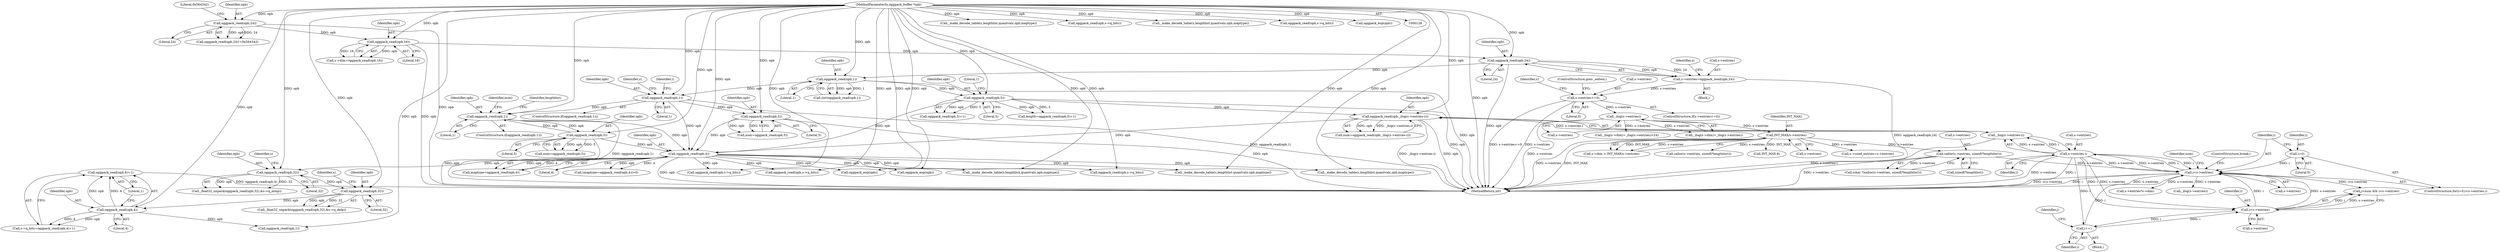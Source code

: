 digraph "0_Android_eeb4e45d5683f88488c083ecf142dc89bc3f0b47_8@API" {
"1000505" [label="(Call,oggpack_read(opb,4)+1)"];
"1000506" [label="(Call,oggpack_read(opb,4))"];
"1000494" [label="(Call,oggpack_read(opb,32))"];
"1000482" [label="(Call,oggpack_read(opb,32))"];
"1000472" [label="(Call,oggpack_read(opb,4))"];
"1000250" [label="(Call,oggpack_read(opb,1))"];
"1000229" [label="(Call,oggpack_read(opb,1))"];
"1000185" [label="(Call,oggpack_read(opb,24))"];
"1000160" [label="(Call,oggpack_read(opb,16))"];
"1000151" [label="(Call,oggpack_read(opb,24))"];
"1000129" [label="(MethodParameterIn,oggpack_buffer *opb)"];
"1000274" [label="(Call,oggpack_read(opb,5))"];
"1000267" [label="(Call,oggpack_read(opb,1))"];
"1000341" [label="(Call,oggpack_read(opb,5))"];
"1000381" [label="(Call,oggpack_read(opb,5))"];
"1000420" [label="(Call,oggpack_read(opb,_ilog(s->entries-i)))"];
"1000422" [label="(Call,_ilog(s->entries-i))"];
"1000423" [label="(Call,s->entries-i)"];
"1000411" [label="(Call,i<s->entries)"];
"1000441" [label="(Call,i<s->entries)"];
"1000449" [label="(Call,i++)"];
"1000408" [label="(Call,i=0)"];
"1000396" [label="(Call,calloc(s->entries, sizeof(*lengthlist)))"];
"1000220" [label="(Call,INT_MAX/s->entries)"];
"1000209" [label="(Call,_ilog(s->entries))"];
"1000189" [label="(Call,s->entries<=0)"];
"1000181" [label="(Call,s->entries=oggpack_read(opb,24))"];
"1000249" [label="(ControlStructure,if(oggpack_read(opb,1)))"];
"1000494" [label="(Call,oggpack_read(opb,32))"];
"1000189" [label="(Call,s->entries<=0)"];
"1000482" [label="(Call,oggpack_read(opb,32))"];
"1000382" [label="(Identifier,opb)"];
"1000274" [label="(Call,oggpack_read(opb,5))"];
"1000509" [label="(Literal,1)"];
"1000469" [label="(Call,(maptype=oggpack_read(opb,4))>0)"];
"1000449" [label="(Call,i++)"];
"1000506" [label="(Call,oggpack_read(opb,4))"];
"1000836" [label="(Call,oggpack_eop(opb))"];
"1000514" [label="(Call,oggpack_read(opb,1))"];
"1000230" [label="(Identifier,opb)"];
"1000191" [label="(Identifier,s)"];
"1000573" [label="(Call,_make_decode_table(s,lengthlist,quantvals,opb,maptype))"];
"1000487" [label="(Identifier,s)"];
"1000495" [label="(Identifier,opb)"];
"1000187" [label="(Literal,24)"];
"1000131" [label="(Block,)"];
"1000383" [label="(Literal,5)"];
"1000470" [label="(Call,maptype=oggpack_read(opb,4))"];
"1000505" [label="(Call,oggpack_read(opb,4)+1)"];
"1000161" [label="(Identifier,opb)"];
"1000154" [label="(Literal,0x564342)"];
"1000162" [label="(Literal,16)"];
"1000314" [label="(Identifier,lengthlist)"];
"1000153" [label="(Literal,24)"];
"1000188" [label="(ControlStructure,if(s->entries<=0))"];
"1000418" [label="(Call,num=oggpack_read(opb,_ilog(s->entries-i)))"];
"1000437" [label="(Call,j<num && i<s->entries)"];
"1000893" [label="(Call,_make_decode_table(s,lengthlist,quantvals,opb,maptype))"];
"1000204" [label="(Call,_ilog(s->dim)+_ilog(s->entries))"];
"1000182" [label="(Call,s->entries)"];
"1000421" [label="(Identifier,opb)"];
"1000266" [label="(ControlStructure,if(oggpack_read(opb,1)))"];
"1000275" [label="(Identifier,opb)"];
"1000256" [label="(Identifier,i)"];
"1000413" [label="(Call,s->entries)"];
"1000422" [label="(Call,_ilog(s->entries-i))"];
"1000483" [label="(Identifier,opb)"];
"1000150" [label="(Call,oggpack_read(opb,24)!=0x564342)"];
"1000227" [label="(Call,(int)oggpack_read(opb,1))"];
"1000450" [label="(Identifier,i)"];
"1000904" [label="(Call,s->entries*s->dim)"];
"1000216" [label="(Call,s->dim > INT_MAX/s->entries)"];
"1000493" [label="(Call,_float32_unpack(oggpack_read(opb,32),&s->q_delp))"];
"1000238" [label="(Call,calloc(s->entries, sizeof(*lengthlist)))"];
"1000607" [label="(Call,INT_MAX-8)"];
"1000231" [label="(Literal,1)"];
"1000481" [label="(Call,_float32_unpack(oggpack_read(opb,32),&s->q_minp))"];
"1000222" [label="(Call,s->entries)"];
"1000499" [label="(Identifier,s)"];
"1001119" [label="(Call,oggpack_read(opb,s->q_bits))"];
"1000209" [label="(Call,_ilog(s->entries))"];
"1000733" [label="(Call,_make_decode_table(s,lengthlist,quantvals,opb,maptype))"];
"1000160" [label="(Call,oggpack_read(opb,16))"];
"1000474" [label="(Literal,4)"];
"1000446" [label="(Block,)"];
"1000268" [label="(Identifier,opb)"];
"1000385" [label="(Call,s->used_entries=s->entries)"];
"1000439" [label="(Identifier,j)"];
"1000507" [label="(Identifier,opb)"];
"1000443" [label="(Call,s->entries)"];
"1000685" [label="(Call,oggpack_eop(opb))"];
"1000151" [label="(Call,oggpack_read(opb,24))"];
"1000221" [label="(Identifier,INT_MAX)"];
"1000380" [label="(Call,oggpack_read(opb,5)+1)"];
"1000396" [label="(Call,calloc(s->entries, sizeof(*lengthlist)))"];
"1000193" [label="(Literal,0)"];
"1000276" [label="(Literal,5)"];
"1000407" [label="(ControlStructure,for(i=0;i<s->entries;))"];
"1000129" [label="(MethodParameterIn,oggpack_buffer *opb)"];
"1000190" [label="(Call,s->entries)"];
"1000411" [label="(Call,i<s->entries)"];
"1000186" [label="(Identifier,opb)"];
"1000342" [label="(Identifier,opb)"];
"1000408" [label="(Call,i=0)"];
"1000830" [label="(Call,oggpack_read(opb,s->q_bits))"];
"1000156" [label="(Call,s->dim=oggpack_read(opb,16))"];
"1000970" [label="(Call,_make_decode_table(s,lengthlist,quantvals,opb,maptype))"];
"1000419" [label="(Identifier,num)"];
"1000272" [label="(Call,num=oggpack_read(opb,5))"];
"1000400" [label="(Call,sizeof(*lengthlist))"];
"1000198" [label="(Identifier,s)"];
"1000210" [label="(Call,s->entries)"];
"1000442" [label="(Identifier,i)"];
"1000501" [label="(Call,s->q_bits=oggpack_read(opb,4)+1)"];
"1000185" [label="(Call,oggpack_read(opb,24))"];
"1000203" [label="(Call,_ilog(s->dim)+_ilog(s->entries)>24)"];
"1000252" [label="(Literal,1)"];
"1000423" [label="(Call,s->entries-i)"];
"1000397" [label="(Call,s->entries)"];
"1000420" [label="(Call,oggpack_read(opb,_ilog(s->entries-i)))"];
"1001177" [label="(MethodReturn,int)"];
"1000496" [label="(Literal,32)"];
"1000343" [label="(Literal,5)"];
"1000394" [label="(Call,(char *)calloc(s->entries, sizeof(*lengthlist)))"];
"1000220" [label="(Call,INT_MAX/s->entries)"];
"1000410" [label="(Literal,0)"];
"1000267" [label="(Call,oggpack_read(opb,1))"];
"1000465" [label="(ControlStructure,break;)"];
"1001087" [label="(Call,oggpack_read(opb,s->q_bits))"];
"1000545" [label="(Call,_ilog(s->entries))"];
"1000251" [label="(Identifier,opb)"];
"1000194" [label="(ControlStructure,goto _eofout;)"];
"1000790" [label="(Call,oggpack_read(opb,s->q_bits))"];
"1000424" [label="(Call,s->entries)"];
"1000427" [label="(Identifier,i)"];
"1000152" [label="(Identifier,opb)"];
"1000441" [label="(Call,i<s->entries)"];
"1000679" [label="(Call,oggpack_read(opb,s->q_bits))"];
"1000269" [label="(Literal,1)"];
"1000339" [label="(Call,num=oggpack_read(opb,5))"];
"1000273" [label="(Identifier,num)"];
"1000378" [label="(Call,length=oggpack_read(opb,5)+1)"];
"1000472" [label="(Call,oggpack_read(opb,4))"];
"1000181" [label="(Call,s->entries=oggpack_read(opb,24))"];
"1000341" [label="(Call,oggpack_read(opb,5))"];
"1000381" [label="(Call,oggpack_read(opb,5))"];
"1000321" [label="(Identifier,s)"];
"1000384" [label="(Literal,1)"];
"1000508" [label="(Literal,4)"];
"1000250" [label="(Call,oggpack_read(opb,1))"];
"1000484" [label="(Literal,32)"];
"1000473" [label="(Identifier,opb)"];
"1001157" [label="(Call,oggpack_eop(opb))"];
"1000412" [label="(Identifier,i)"];
"1001021" [label="(Call,_make_decode_table(s,lengthlist,quantvals,opb,maptype))"];
"1000409" [label="(Identifier,i)"];
"1000229" [label="(Call,oggpack_read(opb,1))"];
"1000505" -> "1000501"  [label="AST: "];
"1000505" -> "1000509"  [label="CFG: "];
"1000506" -> "1000505"  [label="AST: "];
"1000509" -> "1000505"  [label="AST: "];
"1000501" -> "1000505"  [label="CFG: "];
"1000505" -> "1001177"  [label="DDG: oggpack_read(opb,4)"];
"1000506" -> "1000505"  [label="DDG: opb"];
"1000506" -> "1000505"  [label="DDG: 4"];
"1000506" -> "1000508"  [label="CFG: "];
"1000507" -> "1000506"  [label="AST: "];
"1000508" -> "1000506"  [label="AST: "];
"1000509" -> "1000506"  [label="CFG: "];
"1000506" -> "1000501"  [label="DDG: opb"];
"1000506" -> "1000501"  [label="DDG: 4"];
"1000494" -> "1000506"  [label="DDG: opb"];
"1000129" -> "1000506"  [label="DDG: opb"];
"1000506" -> "1000514"  [label="DDG: opb"];
"1000494" -> "1000493"  [label="AST: "];
"1000494" -> "1000496"  [label="CFG: "];
"1000495" -> "1000494"  [label="AST: "];
"1000496" -> "1000494"  [label="AST: "];
"1000499" -> "1000494"  [label="CFG: "];
"1000494" -> "1000493"  [label="DDG: opb"];
"1000494" -> "1000493"  [label="DDG: 32"];
"1000482" -> "1000494"  [label="DDG: opb"];
"1000129" -> "1000494"  [label="DDG: opb"];
"1000482" -> "1000481"  [label="AST: "];
"1000482" -> "1000484"  [label="CFG: "];
"1000483" -> "1000482"  [label="AST: "];
"1000484" -> "1000482"  [label="AST: "];
"1000487" -> "1000482"  [label="CFG: "];
"1000482" -> "1000481"  [label="DDG: opb"];
"1000482" -> "1000481"  [label="DDG: 32"];
"1000472" -> "1000482"  [label="DDG: opb"];
"1000129" -> "1000482"  [label="DDG: opb"];
"1000472" -> "1000470"  [label="AST: "];
"1000472" -> "1000474"  [label="CFG: "];
"1000473" -> "1000472"  [label="AST: "];
"1000474" -> "1000472"  [label="AST: "];
"1000470" -> "1000472"  [label="CFG: "];
"1000472" -> "1001177"  [label="DDG: opb"];
"1000472" -> "1000469"  [label="DDG: opb"];
"1000472" -> "1000469"  [label="DDG: 4"];
"1000472" -> "1000470"  [label="DDG: opb"];
"1000472" -> "1000470"  [label="DDG: 4"];
"1000250" -> "1000472"  [label="DDG: opb"];
"1000274" -> "1000472"  [label="DDG: opb"];
"1000341" -> "1000472"  [label="DDG: opb"];
"1000381" -> "1000472"  [label="DDG: opb"];
"1000420" -> "1000472"  [label="DDG: opb"];
"1000267" -> "1000472"  [label="DDG: opb"];
"1000129" -> "1000472"  [label="DDG: opb"];
"1000472" -> "1000573"  [label="DDG: opb"];
"1000472" -> "1000679"  [label="DDG: opb"];
"1000472" -> "1000685"  [label="DDG: opb"];
"1000472" -> "1000790"  [label="DDG: opb"];
"1000472" -> "1000830"  [label="DDG: opb"];
"1000472" -> "1000836"  [label="DDG: opb"];
"1000472" -> "1000970"  [label="DDG: opb"];
"1000472" -> "1001021"  [label="DDG: opb"];
"1000250" -> "1000249"  [label="AST: "];
"1000250" -> "1000252"  [label="CFG: "];
"1000251" -> "1000250"  [label="AST: "];
"1000252" -> "1000250"  [label="AST: "];
"1000256" -> "1000250"  [label="CFG: "];
"1000321" -> "1000250"  [label="CFG: "];
"1000250" -> "1001177"  [label="DDG: oggpack_read(opb,1)"];
"1000229" -> "1000250"  [label="DDG: opb"];
"1000129" -> "1000250"  [label="DDG: opb"];
"1000250" -> "1000267"  [label="DDG: opb"];
"1000250" -> "1000341"  [label="DDG: opb"];
"1000229" -> "1000227"  [label="AST: "];
"1000229" -> "1000231"  [label="CFG: "];
"1000230" -> "1000229"  [label="AST: "];
"1000231" -> "1000229"  [label="AST: "];
"1000227" -> "1000229"  [label="CFG: "];
"1000229" -> "1001177"  [label="DDG: opb"];
"1000229" -> "1000227"  [label="DDG: opb"];
"1000229" -> "1000227"  [label="DDG: 1"];
"1000185" -> "1000229"  [label="DDG: opb"];
"1000129" -> "1000229"  [label="DDG: opb"];
"1000229" -> "1000381"  [label="DDG: opb"];
"1000185" -> "1000181"  [label="AST: "];
"1000185" -> "1000187"  [label="CFG: "];
"1000186" -> "1000185"  [label="AST: "];
"1000187" -> "1000185"  [label="AST: "];
"1000181" -> "1000185"  [label="CFG: "];
"1000185" -> "1001177"  [label="DDG: opb"];
"1000185" -> "1000181"  [label="DDG: opb"];
"1000185" -> "1000181"  [label="DDG: 24"];
"1000160" -> "1000185"  [label="DDG: opb"];
"1000129" -> "1000185"  [label="DDG: opb"];
"1000160" -> "1000156"  [label="AST: "];
"1000160" -> "1000162"  [label="CFG: "];
"1000161" -> "1000160"  [label="AST: "];
"1000162" -> "1000160"  [label="AST: "];
"1000156" -> "1000160"  [label="CFG: "];
"1000160" -> "1001177"  [label="DDG: opb"];
"1000160" -> "1000156"  [label="DDG: opb"];
"1000160" -> "1000156"  [label="DDG: 16"];
"1000151" -> "1000160"  [label="DDG: opb"];
"1000129" -> "1000160"  [label="DDG: opb"];
"1000151" -> "1000150"  [label="AST: "];
"1000151" -> "1000153"  [label="CFG: "];
"1000152" -> "1000151"  [label="AST: "];
"1000153" -> "1000151"  [label="AST: "];
"1000154" -> "1000151"  [label="CFG: "];
"1000151" -> "1001177"  [label="DDG: opb"];
"1000151" -> "1000150"  [label="DDG: opb"];
"1000151" -> "1000150"  [label="DDG: 24"];
"1000129" -> "1000151"  [label="DDG: opb"];
"1000129" -> "1000128"  [label="AST: "];
"1000129" -> "1001177"  [label="DDG: opb"];
"1000129" -> "1000267"  [label="DDG: opb"];
"1000129" -> "1000274"  [label="DDG: opb"];
"1000129" -> "1000341"  [label="DDG: opb"];
"1000129" -> "1000381"  [label="DDG: opb"];
"1000129" -> "1000420"  [label="DDG: opb"];
"1000129" -> "1000514"  [label="DDG: opb"];
"1000129" -> "1000573"  [label="DDG: opb"];
"1000129" -> "1000679"  [label="DDG: opb"];
"1000129" -> "1000685"  [label="DDG: opb"];
"1000129" -> "1000733"  [label="DDG: opb"];
"1000129" -> "1000790"  [label="DDG: opb"];
"1000129" -> "1000830"  [label="DDG: opb"];
"1000129" -> "1000836"  [label="DDG: opb"];
"1000129" -> "1000893"  [label="DDG: opb"];
"1000129" -> "1000970"  [label="DDG: opb"];
"1000129" -> "1001021"  [label="DDG: opb"];
"1000129" -> "1001087"  [label="DDG: opb"];
"1000129" -> "1001119"  [label="DDG: opb"];
"1000129" -> "1001157"  [label="DDG: opb"];
"1000274" -> "1000272"  [label="AST: "];
"1000274" -> "1000276"  [label="CFG: "];
"1000275" -> "1000274"  [label="AST: "];
"1000276" -> "1000274"  [label="AST: "];
"1000272" -> "1000274"  [label="CFG: "];
"1000274" -> "1001177"  [label="DDG: opb"];
"1000274" -> "1000267"  [label="DDG: opb"];
"1000274" -> "1000272"  [label="DDG: opb"];
"1000274" -> "1000272"  [label="DDG: 5"];
"1000267" -> "1000274"  [label="DDG: opb"];
"1000267" -> "1000266"  [label="AST: "];
"1000267" -> "1000269"  [label="CFG: "];
"1000268" -> "1000267"  [label="AST: "];
"1000269" -> "1000267"  [label="AST: "];
"1000273" -> "1000267"  [label="CFG: "];
"1000314" -> "1000267"  [label="CFG: "];
"1000267" -> "1001177"  [label="DDG: oggpack_read(opb,1)"];
"1000341" -> "1000339"  [label="AST: "];
"1000341" -> "1000343"  [label="CFG: "];
"1000342" -> "1000341"  [label="AST: "];
"1000343" -> "1000341"  [label="AST: "];
"1000339" -> "1000341"  [label="CFG: "];
"1000341" -> "1001177"  [label="DDG: opb"];
"1000341" -> "1000339"  [label="DDG: opb"];
"1000341" -> "1000339"  [label="DDG: 5"];
"1000381" -> "1000380"  [label="AST: "];
"1000381" -> "1000383"  [label="CFG: "];
"1000382" -> "1000381"  [label="AST: "];
"1000383" -> "1000381"  [label="AST: "];
"1000384" -> "1000381"  [label="CFG: "];
"1000381" -> "1001177"  [label="DDG: opb"];
"1000381" -> "1000378"  [label="DDG: opb"];
"1000381" -> "1000378"  [label="DDG: 5"];
"1000381" -> "1000380"  [label="DDG: opb"];
"1000381" -> "1000380"  [label="DDG: 5"];
"1000381" -> "1000420"  [label="DDG: opb"];
"1000420" -> "1000418"  [label="AST: "];
"1000420" -> "1000422"  [label="CFG: "];
"1000421" -> "1000420"  [label="AST: "];
"1000422" -> "1000420"  [label="AST: "];
"1000418" -> "1000420"  [label="CFG: "];
"1000420" -> "1001177"  [label="DDG: _ilog(s->entries-i)"];
"1000420" -> "1001177"  [label="DDG: opb"];
"1000420" -> "1000418"  [label="DDG: opb"];
"1000420" -> "1000418"  [label="DDG: _ilog(s->entries-i)"];
"1000422" -> "1000420"  [label="DDG: s->entries-i"];
"1000422" -> "1000423"  [label="CFG: "];
"1000423" -> "1000422"  [label="AST: "];
"1000422" -> "1001177"  [label="DDG: s->entries-i"];
"1000423" -> "1000422"  [label="DDG: s->entries"];
"1000423" -> "1000422"  [label="DDG: i"];
"1000423" -> "1000427"  [label="CFG: "];
"1000424" -> "1000423"  [label="AST: "];
"1000427" -> "1000423"  [label="AST: "];
"1000423" -> "1001177"  [label="DDG: i"];
"1000423" -> "1001177"  [label="DDG: s->entries"];
"1000423" -> "1000411"  [label="DDG: i"];
"1000423" -> "1000411"  [label="DDG: s->entries"];
"1000411" -> "1000423"  [label="DDG: s->entries"];
"1000411" -> "1000423"  [label="DDG: i"];
"1000423" -> "1000441"  [label="DDG: i"];
"1000423" -> "1000441"  [label="DDG: s->entries"];
"1000423" -> "1000449"  [label="DDG: i"];
"1000411" -> "1000407"  [label="AST: "];
"1000411" -> "1000413"  [label="CFG: "];
"1000412" -> "1000411"  [label="AST: "];
"1000413" -> "1000411"  [label="AST: "];
"1000419" -> "1000411"  [label="CFG: "];
"1000465" -> "1000411"  [label="CFG: "];
"1000411" -> "1001177"  [label="DDG: i<s->entries"];
"1000411" -> "1001177"  [label="DDG: i"];
"1000411" -> "1001177"  [label="DDG: s->entries"];
"1000441" -> "1000411"  [label="DDG: i"];
"1000441" -> "1000411"  [label="DDG: s->entries"];
"1000408" -> "1000411"  [label="DDG: i"];
"1000449" -> "1000411"  [label="DDG: i"];
"1000396" -> "1000411"  [label="DDG: s->entries"];
"1000411" -> "1000437"  [label="DDG: i<s->entries"];
"1000411" -> "1000545"  [label="DDG: s->entries"];
"1000411" -> "1000904"  [label="DDG: s->entries"];
"1000441" -> "1000437"  [label="AST: "];
"1000441" -> "1000443"  [label="CFG: "];
"1000442" -> "1000441"  [label="AST: "];
"1000443" -> "1000441"  [label="AST: "];
"1000437" -> "1000441"  [label="CFG: "];
"1000441" -> "1000437"  [label="DDG: i"];
"1000441" -> "1000437"  [label="DDG: s->entries"];
"1000449" -> "1000441"  [label="DDG: i"];
"1000441" -> "1000449"  [label="DDG: i"];
"1000449" -> "1000446"  [label="AST: "];
"1000449" -> "1000450"  [label="CFG: "];
"1000450" -> "1000449"  [label="AST: "];
"1000439" -> "1000449"  [label="CFG: "];
"1000408" -> "1000407"  [label="AST: "];
"1000408" -> "1000410"  [label="CFG: "];
"1000409" -> "1000408"  [label="AST: "];
"1000410" -> "1000408"  [label="AST: "];
"1000412" -> "1000408"  [label="CFG: "];
"1000396" -> "1000394"  [label="AST: "];
"1000396" -> "1000400"  [label="CFG: "];
"1000397" -> "1000396"  [label="AST: "];
"1000400" -> "1000396"  [label="AST: "];
"1000394" -> "1000396"  [label="CFG: "];
"1000396" -> "1001177"  [label="DDG: s->entries"];
"1000396" -> "1000394"  [label="DDG: s->entries"];
"1000220" -> "1000396"  [label="DDG: s->entries"];
"1000220" -> "1000216"  [label="AST: "];
"1000220" -> "1000222"  [label="CFG: "];
"1000221" -> "1000220"  [label="AST: "];
"1000222" -> "1000220"  [label="AST: "];
"1000216" -> "1000220"  [label="CFG: "];
"1000220" -> "1001177"  [label="DDG: INT_MAX"];
"1000220" -> "1001177"  [label="DDG: s->entries"];
"1000220" -> "1000216"  [label="DDG: INT_MAX"];
"1000220" -> "1000216"  [label="DDG: s->entries"];
"1000209" -> "1000220"  [label="DDG: s->entries"];
"1000220" -> "1000238"  [label="DDG: s->entries"];
"1000220" -> "1000385"  [label="DDG: s->entries"];
"1000220" -> "1000607"  [label="DDG: INT_MAX"];
"1000209" -> "1000204"  [label="AST: "];
"1000209" -> "1000210"  [label="CFG: "];
"1000210" -> "1000209"  [label="AST: "];
"1000204" -> "1000209"  [label="CFG: "];
"1000209" -> "1001177"  [label="DDG: s->entries"];
"1000209" -> "1000203"  [label="DDG: s->entries"];
"1000209" -> "1000204"  [label="DDG: s->entries"];
"1000189" -> "1000209"  [label="DDG: s->entries"];
"1000189" -> "1000188"  [label="AST: "];
"1000189" -> "1000193"  [label="CFG: "];
"1000190" -> "1000189"  [label="AST: "];
"1000193" -> "1000189"  [label="AST: "];
"1000194" -> "1000189"  [label="CFG: "];
"1000198" -> "1000189"  [label="CFG: "];
"1000189" -> "1001177"  [label="DDG: s->entries"];
"1000189" -> "1001177"  [label="DDG: s->entries<=0"];
"1000181" -> "1000189"  [label="DDG: s->entries"];
"1000181" -> "1000131"  [label="AST: "];
"1000182" -> "1000181"  [label="AST: "];
"1000191" -> "1000181"  [label="CFG: "];
"1000181" -> "1001177"  [label="DDG: oggpack_read(opb,24)"];
}
